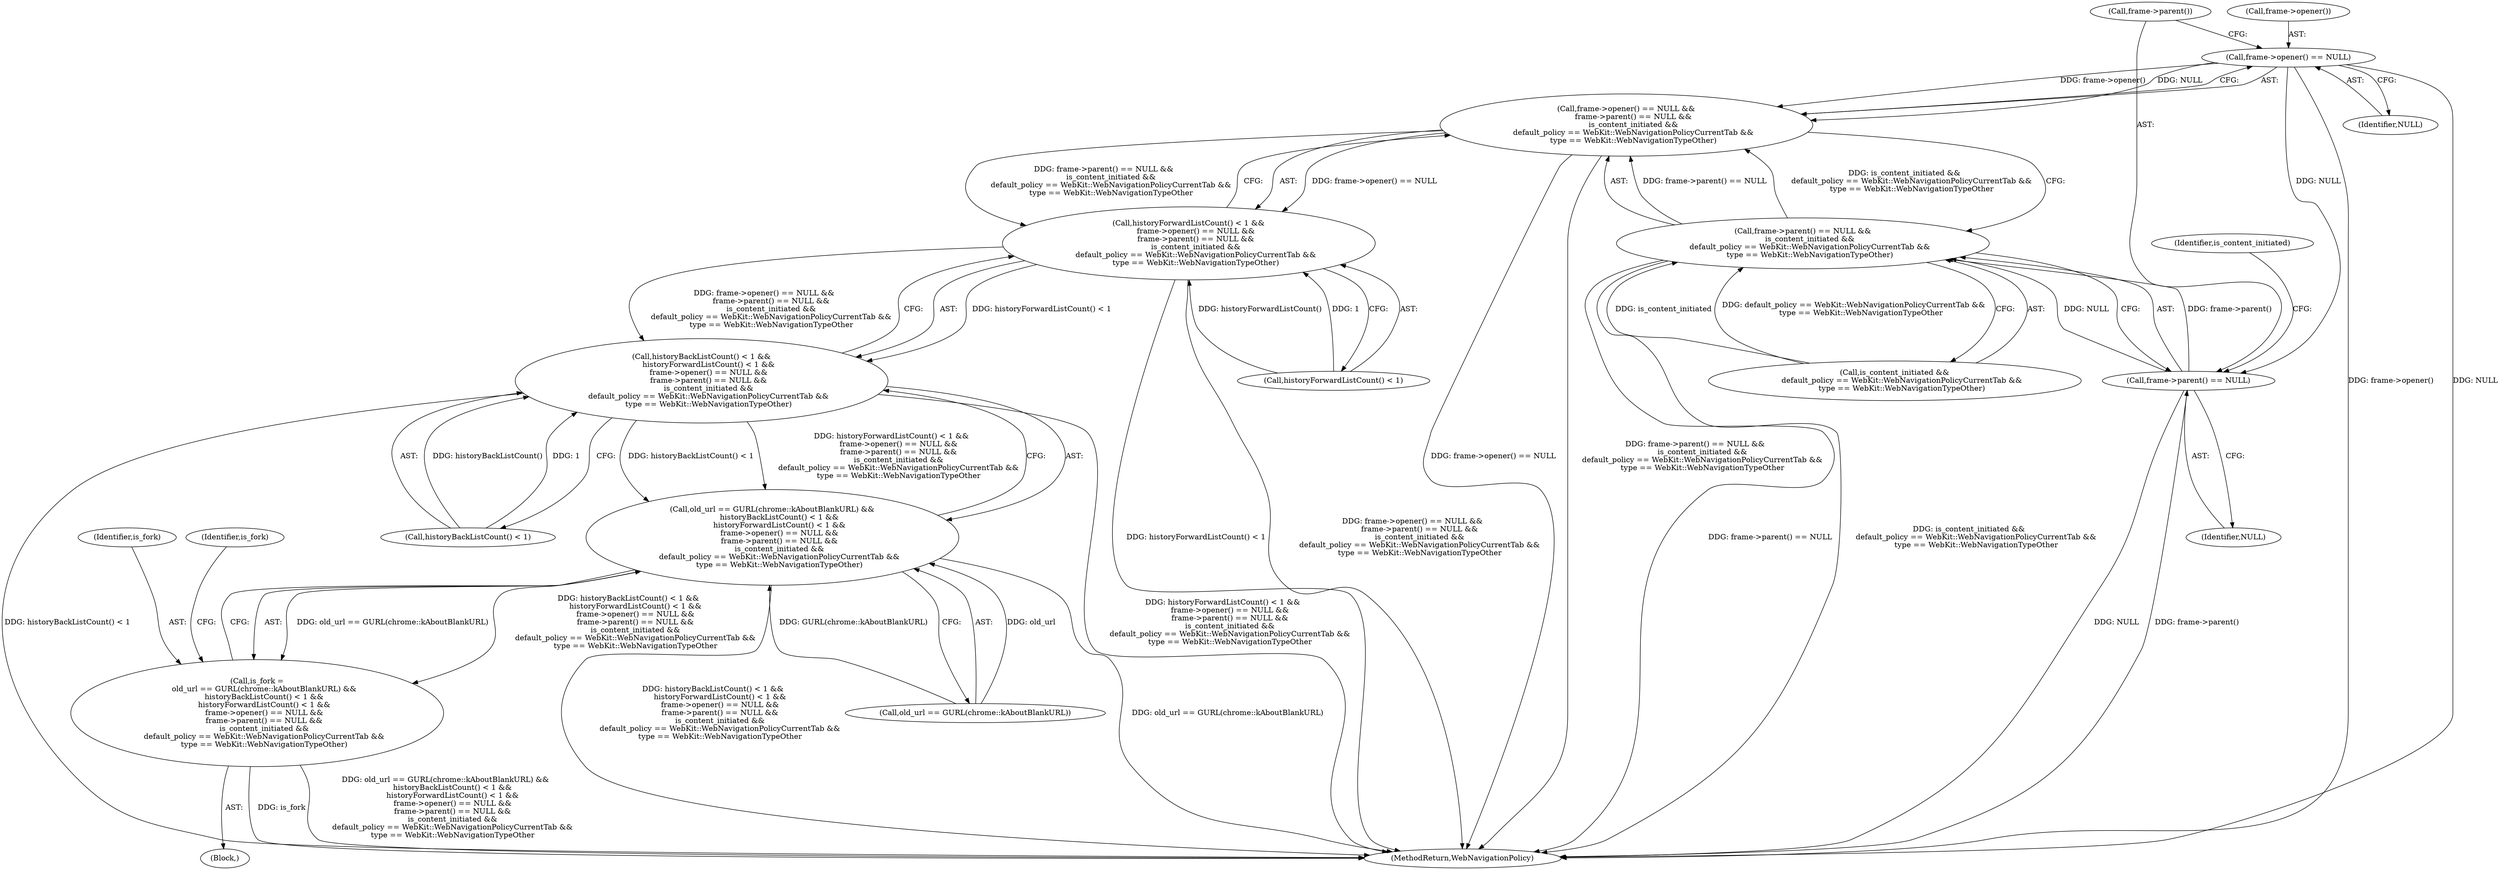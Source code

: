digraph "0_Chrome_58436a1770176ece2c02b28a57bba2a89db5d58b_1@API" {
"1000290" [label="(Call,frame->opener() == NULL)"];
"1000289" [label="(Call,frame->opener() == NULL &&\n      frame->parent() == NULL &&\n      is_content_initiated &&\n      default_policy == WebKit::WebNavigationPolicyCurrentTab &&\n      type == WebKit::WebNavigationTypeOther)"];
"1000285" [label="(Call,historyForwardListCount() < 1 &&\n      frame->opener() == NULL &&\n      frame->parent() == NULL &&\n      is_content_initiated &&\n      default_policy == WebKit::WebNavigationPolicyCurrentTab &&\n      type == WebKit::WebNavigationTypeOther)"];
"1000281" [label="(Call,historyBackListCount() < 1 &&\n      historyForwardListCount() < 1 &&\n      frame->opener() == NULL &&\n      frame->parent() == NULL &&\n      is_content_initiated &&\n      default_policy == WebKit::WebNavigationPolicyCurrentTab &&\n      type == WebKit::WebNavigationTypeOther)"];
"1000276" [label="(Call,old_url == GURL(chrome::kAboutBlankURL) &&\n      historyBackListCount() < 1 &&\n      historyForwardListCount() < 1 &&\n      frame->opener() == NULL &&\n      frame->parent() == NULL &&\n      is_content_initiated &&\n      default_policy == WebKit::WebNavigationPolicyCurrentTab &&\n      type == WebKit::WebNavigationTypeOther)"];
"1000274" [label="(Call,is_fork =\n      old_url == GURL(chrome::kAboutBlankURL) &&\n      historyBackListCount() < 1 &&\n      historyForwardListCount() < 1 &&\n      frame->opener() == NULL &&\n      frame->parent() == NULL &&\n      is_content_initiated &&\n      default_policy == WebKit::WebNavigationPolicyCurrentTab &&\n      type == WebKit::WebNavigationTypeOther)"];
"1000294" [label="(Call,frame->parent() == NULL)"];
"1000293" [label="(Call,frame->parent() == NULL &&\n      is_content_initiated &&\n      default_policy == WebKit::WebNavigationPolicyCurrentTab &&\n      type == WebKit::WebNavigationTypeOther)"];
"1000298" [label="(Identifier,is_content_initiated)"];
"1000292" [label="(Identifier,NULL)"];
"1000286" [label="(Call,historyForwardListCount() < 1)"];
"1000274" [label="(Call,is_fork =\n      old_url == GURL(chrome::kAboutBlankURL) &&\n      historyBackListCount() < 1 &&\n      historyForwardListCount() < 1 &&\n      frame->opener() == NULL &&\n      frame->parent() == NULL &&\n      is_content_initiated &&\n      default_policy == WebKit::WebNavigationPolicyCurrentTab &&\n      type == WebKit::WebNavigationTypeOther)"];
"1000285" [label="(Call,historyForwardListCount() < 1 &&\n      frame->opener() == NULL &&\n      frame->parent() == NULL &&\n      is_content_initiated &&\n      default_policy == WebKit::WebNavigationPolicyCurrentTab &&\n      type == WebKit::WebNavigationTypeOther)"];
"1000290" [label="(Call,frame->opener() == NULL)"];
"1000275" [label="(Identifier,is_fork)"];
"1000289" [label="(Call,frame->opener() == NULL &&\n      frame->parent() == NULL &&\n      is_content_initiated &&\n      default_policy == WebKit::WebNavigationPolicyCurrentTab &&\n      type == WebKit::WebNavigationTypeOther)"];
"1000297" [label="(Call,is_content_initiated &&\n      default_policy == WebKit::WebNavigationPolicyCurrentTab &&\n      type == WebKit::WebNavigationTypeOther)"];
"1000296" [label="(Identifier,NULL)"];
"1000307" [label="(Identifier,is_fork)"];
"1000281" [label="(Call,historyBackListCount() < 1 &&\n      historyForwardListCount() < 1 &&\n      frame->opener() == NULL &&\n      frame->parent() == NULL &&\n      is_content_initiated &&\n      default_policy == WebKit::WebNavigationPolicyCurrentTab &&\n      type == WebKit::WebNavigationTypeOther)"];
"1000295" [label="(Call,frame->parent())"];
"1000276" [label="(Call,old_url == GURL(chrome::kAboutBlankURL) &&\n      historyBackListCount() < 1 &&\n      historyForwardListCount() < 1 &&\n      frame->opener() == NULL &&\n      frame->parent() == NULL &&\n      is_content_initiated &&\n      default_policy == WebKit::WebNavigationPolicyCurrentTab &&\n      type == WebKit::WebNavigationTypeOther)"];
"1000318" [label="(MethodReturn,WebNavigationPolicy)"];
"1000282" [label="(Call,historyBackListCount() < 1)"];
"1000110" [label="(Block,)"];
"1000293" [label="(Call,frame->parent() == NULL &&\n      is_content_initiated &&\n      default_policy == WebKit::WebNavigationPolicyCurrentTab &&\n      type == WebKit::WebNavigationTypeOther)"];
"1000291" [label="(Call,frame->opener())"];
"1000277" [label="(Call,old_url == GURL(chrome::kAboutBlankURL))"];
"1000294" [label="(Call,frame->parent() == NULL)"];
"1000290" -> "1000289"  [label="AST: "];
"1000290" -> "1000292"  [label="CFG: "];
"1000291" -> "1000290"  [label="AST: "];
"1000292" -> "1000290"  [label="AST: "];
"1000295" -> "1000290"  [label="CFG: "];
"1000289" -> "1000290"  [label="CFG: "];
"1000290" -> "1000318"  [label="DDG: frame->opener()"];
"1000290" -> "1000318"  [label="DDG: NULL"];
"1000290" -> "1000289"  [label="DDG: frame->opener()"];
"1000290" -> "1000289"  [label="DDG: NULL"];
"1000290" -> "1000294"  [label="DDG: NULL"];
"1000289" -> "1000285"  [label="AST: "];
"1000289" -> "1000293"  [label="CFG: "];
"1000293" -> "1000289"  [label="AST: "];
"1000285" -> "1000289"  [label="CFG: "];
"1000289" -> "1000318"  [label="DDG: frame->opener() == NULL"];
"1000289" -> "1000318"  [label="DDG: frame->parent() == NULL &&\n      is_content_initiated &&\n      default_policy == WebKit::WebNavigationPolicyCurrentTab &&\n      type == WebKit::WebNavigationTypeOther"];
"1000289" -> "1000285"  [label="DDG: frame->opener() == NULL"];
"1000289" -> "1000285"  [label="DDG: frame->parent() == NULL &&\n      is_content_initiated &&\n      default_policy == WebKit::WebNavigationPolicyCurrentTab &&\n      type == WebKit::WebNavigationTypeOther"];
"1000293" -> "1000289"  [label="DDG: frame->parent() == NULL"];
"1000293" -> "1000289"  [label="DDG: is_content_initiated &&\n      default_policy == WebKit::WebNavigationPolicyCurrentTab &&\n      type == WebKit::WebNavigationTypeOther"];
"1000285" -> "1000281"  [label="AST: "];
"1000285" -> "1000286"  [label="CFG: "];
"1000286" -> "1000285"  [label="AST: "];
"1000281" -> "1000285"  [label="CFG: "];
"1000285" -> "1000318"  [label="DDG: historyForwardListCount() < 1"];
"1000285" -> "1000318"  [label="DDG: frame->opener() == NULL &&\n      frame->parent() == NULL &&\n      is_content_initiated &&\n      default_policy == WebKit::WebNavigationPolicyCurrentTab &&\n      type == WebKit::WebNavigationTypeOther"];
"1000285" -> "1000281"  [label="DDG: historyForwardListCount() < 1"];
"1000285" -> "1000281"  [label="DDG: frame->opener() == NULL &&\n      frame->parent() == NULL &&\n      is_content_initiated &&\n      default_policy == WebKit::WebNavigationPolicyCurrentTab &&\n      type == WebKit::WebNavigationTypeOther"];
"1000286" -> "1000285"  [label="DDG: historyForwardListCount()"];
"1000286" -> "1000285"  [label="DDG: 1"];
"1000281" -> "1000276"  [label="AST: "];
"1000281" -> "1000282"  [label="CFG: "];
"1000282" -> "1000281"  [label="AST: "];
"1000276" -> "1000281"  [label="CFG: "];
"1000281" -> "1000318"  [label="DDG: historyForwardListCount() < 1 &&\n      frame->opener() == NULL &&\n      frame->parent() == NULL &&\n      is_content_initiated &&\n      default_policy == WebKit::WebNavigationPolicyCurrentTab &&\n      type == WebKit::WebNavigationTypeOther"];
"1000281" -> "1000318"  [label="DDG: historyBackListCount() < 1"];
"1000281" -> "1000276"  [label="DDG: historyBackListCount() < 1"];
"1000281" -> "1000276"  [label="DDG: historyForwardListCount() < 1 &&\n      frame->opener() == NULL &&\n      frame->parent() == NULL &&\n      is_content_initiated &&\n      default_policy == WebKit::WebNavigationPolicyCurrentTab &&\n      type == WebKit::WebNavigationTypeOther"];
"1000282" -> "1000281"  [label="DDG: historyBackListCount()"];
"1000282" -> "1000281"  [label="DDG: 1"];
"1000276" -> "1000274"  [label="AST: "];
"1000276" -> "1000277"  [label="CFG: "];
"1000277" -> "1000276"  [label="AST: "];
"1000274" -> "1000276"  [label="CFG: "];
"1000276" -> "1000318"  [label="DDG: historyBackListCount() < 1 &&\n      historyForwardListCount() < 1 &&\n      frame->opener() == NULL &&\n      frame->parent() == NULL &&\n      is_content_initiated &&\n      default_policy == WebKit::WebNavigationPolicyCurrentTab &&\n      type == WebKit::WebNavigationTypeOther"];
"1000276" -> "1000318"  [label="DDG: old_url == GURL(chrome::kAboutBlankURL)"];
"1000276" -> "1000274"  [label="DDG: old_url == GURL(chrome::kAboutBlankURL)"];
"1000276" -> "1000274"  [label="DDG: historyBackListCount() < 1 &&\n      historyForwardListCount() < 1 &&\n      frame->opener() == NULL &&\n      frame->parent() == NULL &&\n      is_content_initiated &&\n      default_policy == WebKit::WebNavigationPolicyCurrentTab &&\n      type == WebKit::WebNavigationTypeOther"];
"1000277" -> "1000276"  [label="DDG: old_url"];
"1000277" -> "1000276"  [label="DDG: GURL(chrome::kAboutBlankURL)"];
"1000274" -> "1000110"  [label="AST: "];
"1000275" -> "1000274"  [label="AST: "];
"1000307" -> "1000274"  [label="CFG: "];
"1000274" -> "1000318"  [label="DDG: is_fork"];
"1000274" -> "1000318"  [label="DDG: old_url == GURL(chrome::kAboutBlankURL) &&\n      historyBackListCount() < 1 &&\n      historyForwardListCount() < 1 &&\n      frame->opener() == NULL &&\n      frame->parent() == NULL &&\n      is_content_initiated &&\n      default_policy == WebKit::WebNavigationPolicyCurrentTab &&\n      type == WebKit::WebNavigationTypeOther"];
"1000294" -> "1000293"  [label="AST: "];
"1000294" -> "1000296"  [label="CFG: "];
"1000295" -> "1000294"  [label="AST: "];
"1000296" -> "1000294"  [label="AST: "];
"1000298" -> "1000294"  [label="CFG: "];
"1000293" -> "1000294"  [label="CFG: "];
"1000294" -> "1000318"  [label="DDG: NULL"];
"1000294" -> "1000318"  [label="DDG: frame->parent()"];
"1000294" -> "1000293"  [label="DDG: frame->parent()"];
"1000294" -> "1000293"  [label="DDG: NULL"];
"1000293" -> "1000297"  [label="CFG: "];
"1000297" -> "1000293"  [label="AST: "];
"1000293" -> "1000318"  [label="DDG: frame->parent() == NULL"];
"1000293" -> "1000318"  [label="DDG: is_content_initiated &&\n      default_policy == WebKit::WebNavigationPolicyCurrentTab &&\n      type == WebKit::WebNavigationTypeOther"];
"1000297" -> "1000293"  [label="DDG: is_content_initiated"];
"1000297" -> "1000293"  [label="DDG: default_policy == WebKit::WebNavigationPolicyCurrentTab &&\n      type == WebKit::WebNavigationTypeOther"];
}
